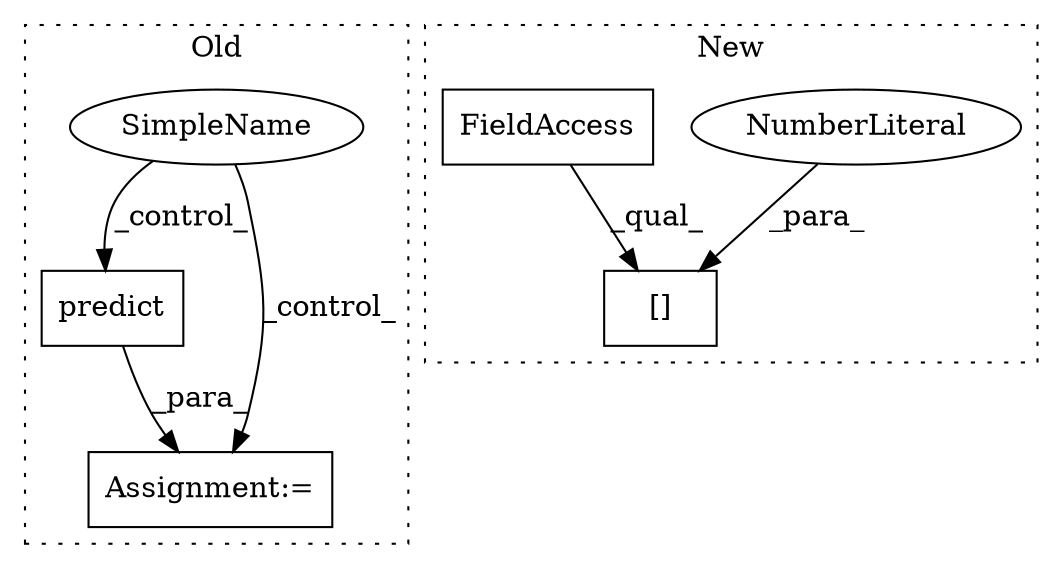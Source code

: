 digraph G {
subgraph cluster0 {
1 [label="predict" a="32" s="2014,2034" l="8,1" shape="box"];
4 [label="Assignment:=" a="7" s="1961" l="1" shape="box"];
6 [label="SimpleName" a="42" s="" l="" shape="ellipse"];
label = "Old";
style="dotted";
}
subgraph cluster1 {
2 [label="[]" a="2" s="1624,1644" l="19,1" shape="box"];
3 [label="NumberLiteral" a="34" s="1643" l="1" shape="ellipse"];
5 [label="FieldAccess" a="22" s="1624" l="18" shape="box"];
label = "New";
style="dotted";
}
1 -> 4 [label="_para_"];
3 -> 2 [label="_para_"];
5 -> 2 [label="_qual_"];
6 -> 4 [label="_control_"];
6 -> 1 [label="_control_"];
}